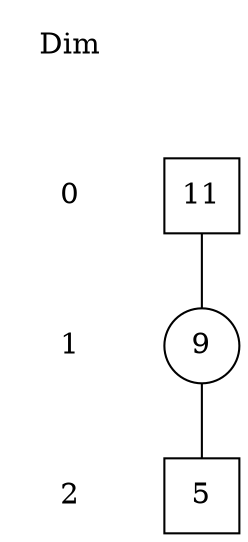 digraph lattice {
size = "6,6";
"rt" [label="Dim", color=white];
"rt" -> "s0" [color=white, arrowhead=none];
"s0" [label="0", color=white];
"s0" -> "s1" [color=white, arrowhead=none];
"s1" [label="1", color=white];
"s1" -> "s2" [color=white, arrowhead=none];
"s2" [label="2", color=white];
"1" [label="5", shape=square];
{ rank=same; "s2" "1"; }
"2" [label="9", shape=circle];
{ rank=same; "s1" "2"; }
"3" [label="11", shape=square];
{ rank=same; "s0" "3"; }
"2" -> "1" [arrowhead=none];
"3" -> "2" [arrowhead=none];
}